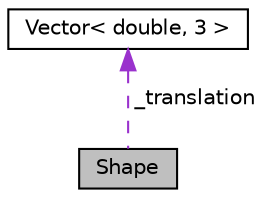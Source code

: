 digraph "Shape"
{
  edge [fontname="Helvetica",fontsize="10",labelfontname="Helvetica",labelfontsize="10"];
  node [fontname="Helvetica",fontsize="10",shape=record];
  Node2 [label="Shape",height=0.2,width=0.4,color="black", fillcolor="grey75", style="filled", fontcolor="black"];
  Node3 -> Node2 [dir="back",color="darkorchid3",fontsize="10",style="dashed",label=" _translation" ];
  Node3 [label="Vector\< double, 3 \>",height=0.2,width=0.4,color="black", fillcolor="white", style="filled",URL="$class_vector.html"];
}
